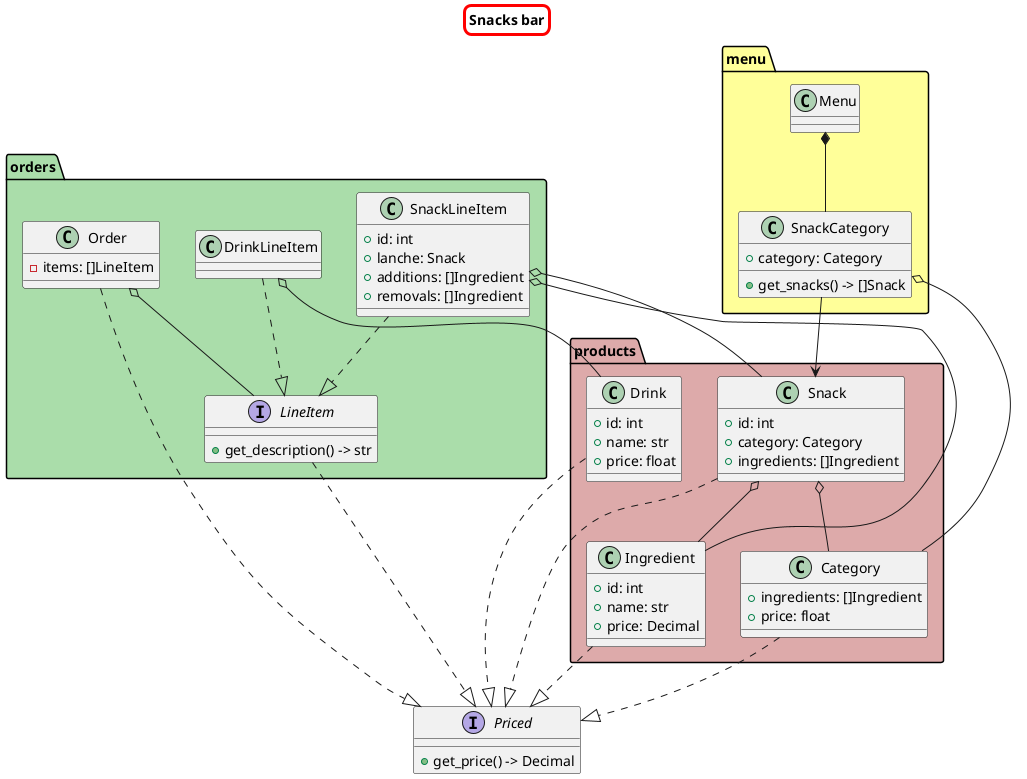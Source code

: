 @startuml
skinparam titleBorderRoundCorner 15
skinparam titleBorderThickness 3
skinparam titleBorderColor red
skinparam titleBackgroundColor #FFF
title Snacks bar

orders.SnackLineItem o-- products.Snack
orders.SnackLineItem o-- products.Ingredient
orders.DrinkLineItem o-- products.Drink



interface Priced {
    + get_price() -> Decimal
}



namespace products #DAA {
class Ingredient {
    + id: int
    + name: str
    + price: Decimal
}

class Snack {
    + id: int
    + category: Category
    + ingredients: []Ingredient
}
class Drink {
    + id: int
    + name: str
    + price: float
}
class Category {
    + ingredients: []Ingredient
    + price: float
}
}
products.Ingredient ..|> Priced
products.Snack ..|> Priced
products.Drink ..|> Priced
products.Category ..|> Priced
products.Snack o-- products.Ingredient
products.Snack o-- products.Category



namespace menu #FF9 {
class SnackCategory {
    + category: Category

    + get_snacks() -> []Snack
}
class Menu {
}
}
menu.SnackCategory o-- products.Category
menu.SnackCategory --> products.Snack
menu.Menu *-- menu.SnackCategory



namespace orders #ADA {
class Order {
    - items: []LineItem
}

class SnackLineItem {
    + id: int
    + lanche: Snack
    + additions: []Ingredient
    + removals: []Ingredient
}

interface LineItem {
    + get_description() -> str
}
}
orders.Order ..|> Priced
orders.LineItem ..|> Priced
orders.Order o-- orders.LineItem
orders.SnackLineItem ..|> orders.LineItem
orders.DrinkLineItem ..|> orders.LineItem
@enduml
